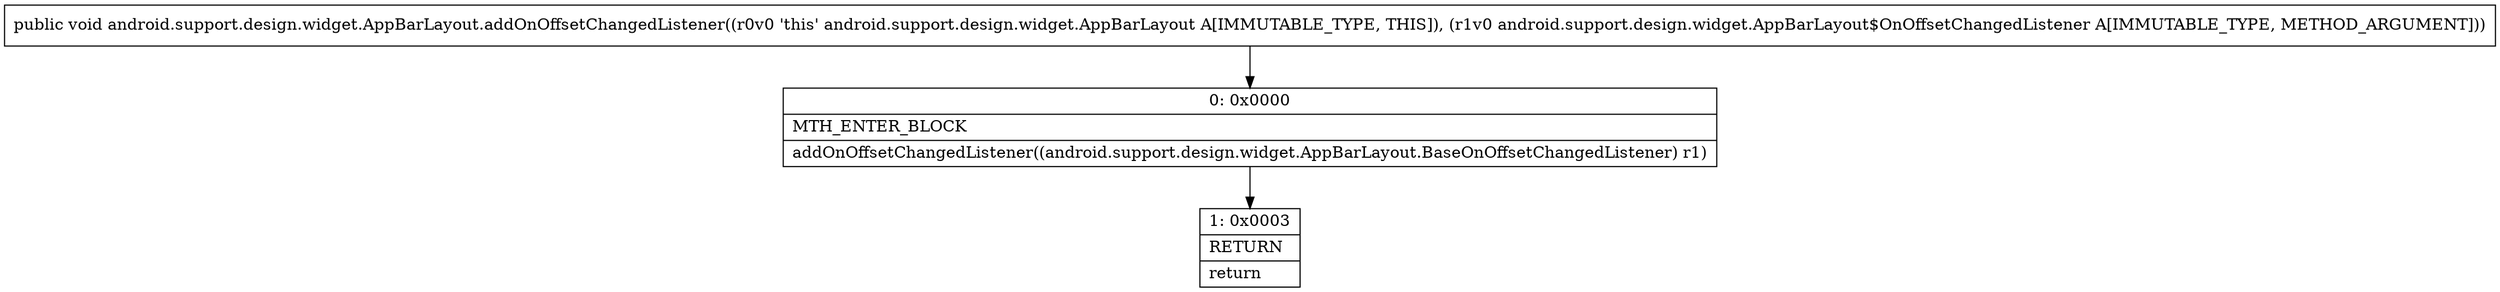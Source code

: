 digraph "CFG forandroid.support.design.widget.AppBarLayout.addOnOffsetChangedListener(Landroid\/support\/design\/widget\/AppBarLayout$OnOffsetChangedListener;)V" {
Node_0 [shape=record,label="{0\:\ 0x0000|MTH_ENTER_BLOCK\l|addOnOffsetChangedListener((android.support.design.widget.AppBarLayout.BaseOnOffsetChangedListener) r1)\l}"];
Node_1 [shape=record,label="{1\:\ 0x0003|RETURN\l|return\l}"];
MethodNode[shape=record,label="{public void android.support.design.widget.AppBarLayout.addOnOffsetChangedListener((r0v0 'this' android.support.design.widget.AppBarLayout A[IMMUTABLE_TYPE, THIS]), (r1v0 android.support.design.widget.AppBarLayout$OnOffsetChangedListener A[IMMUTABLE_TYPE, METHOD_ARGUMENT])) }"];
MethodNode -> Node_0;
Node_0 -> Node_1;
}

